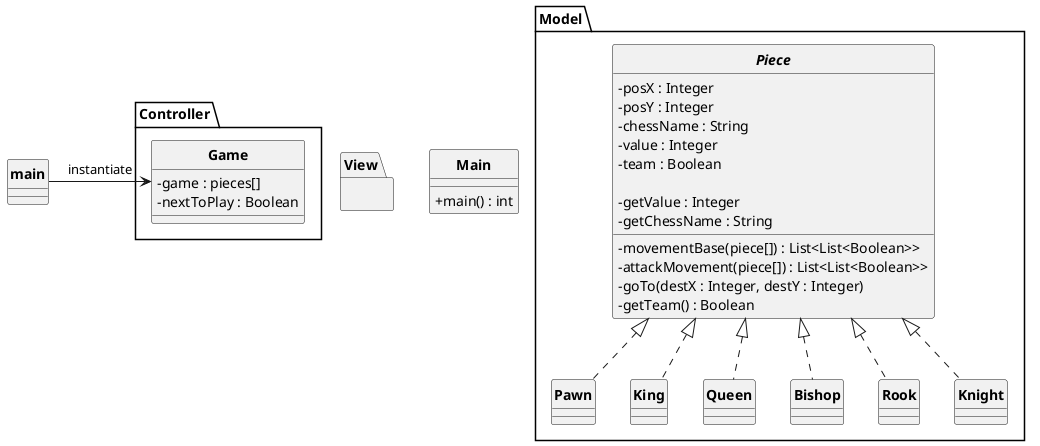     @startuml

    skinparam style strictuml
    skinparam classAttributeIconSize 0
    skinparam classFontStyle Bold
    hide enum methods

    class Main{
        + main() : int
    }

    package Controller{
        class Game{
            - game : pieces[]
            - nextToPlay : Boolean
        }
    }

    package View{

    }



    package Model{

        interface Piece{
            - posX : Integer
            - posY : Integer
            - chessName : String
            - value : Integer
            - team : Boolean

            - movementBase(piece[]) : List<List<Boolean>>
            - attackMovement(piece[]) : List<List<Boolean>>
            - goTo(destX : Integer, destY : Integer)
            - getTeam() : Boolean
            - getValue : Integer
            - getChessName : String
        }

        class Pawn implements Piece{

        }

        class King implements Piece{

        }

        class Queen implements Piece{

        }

        class Bishop implements Piece{

        }

        class Rook implements Piece{

        }

        class Knight implements Piece{

        }

    }

    main -> Game : "instantiate"



    @enduml